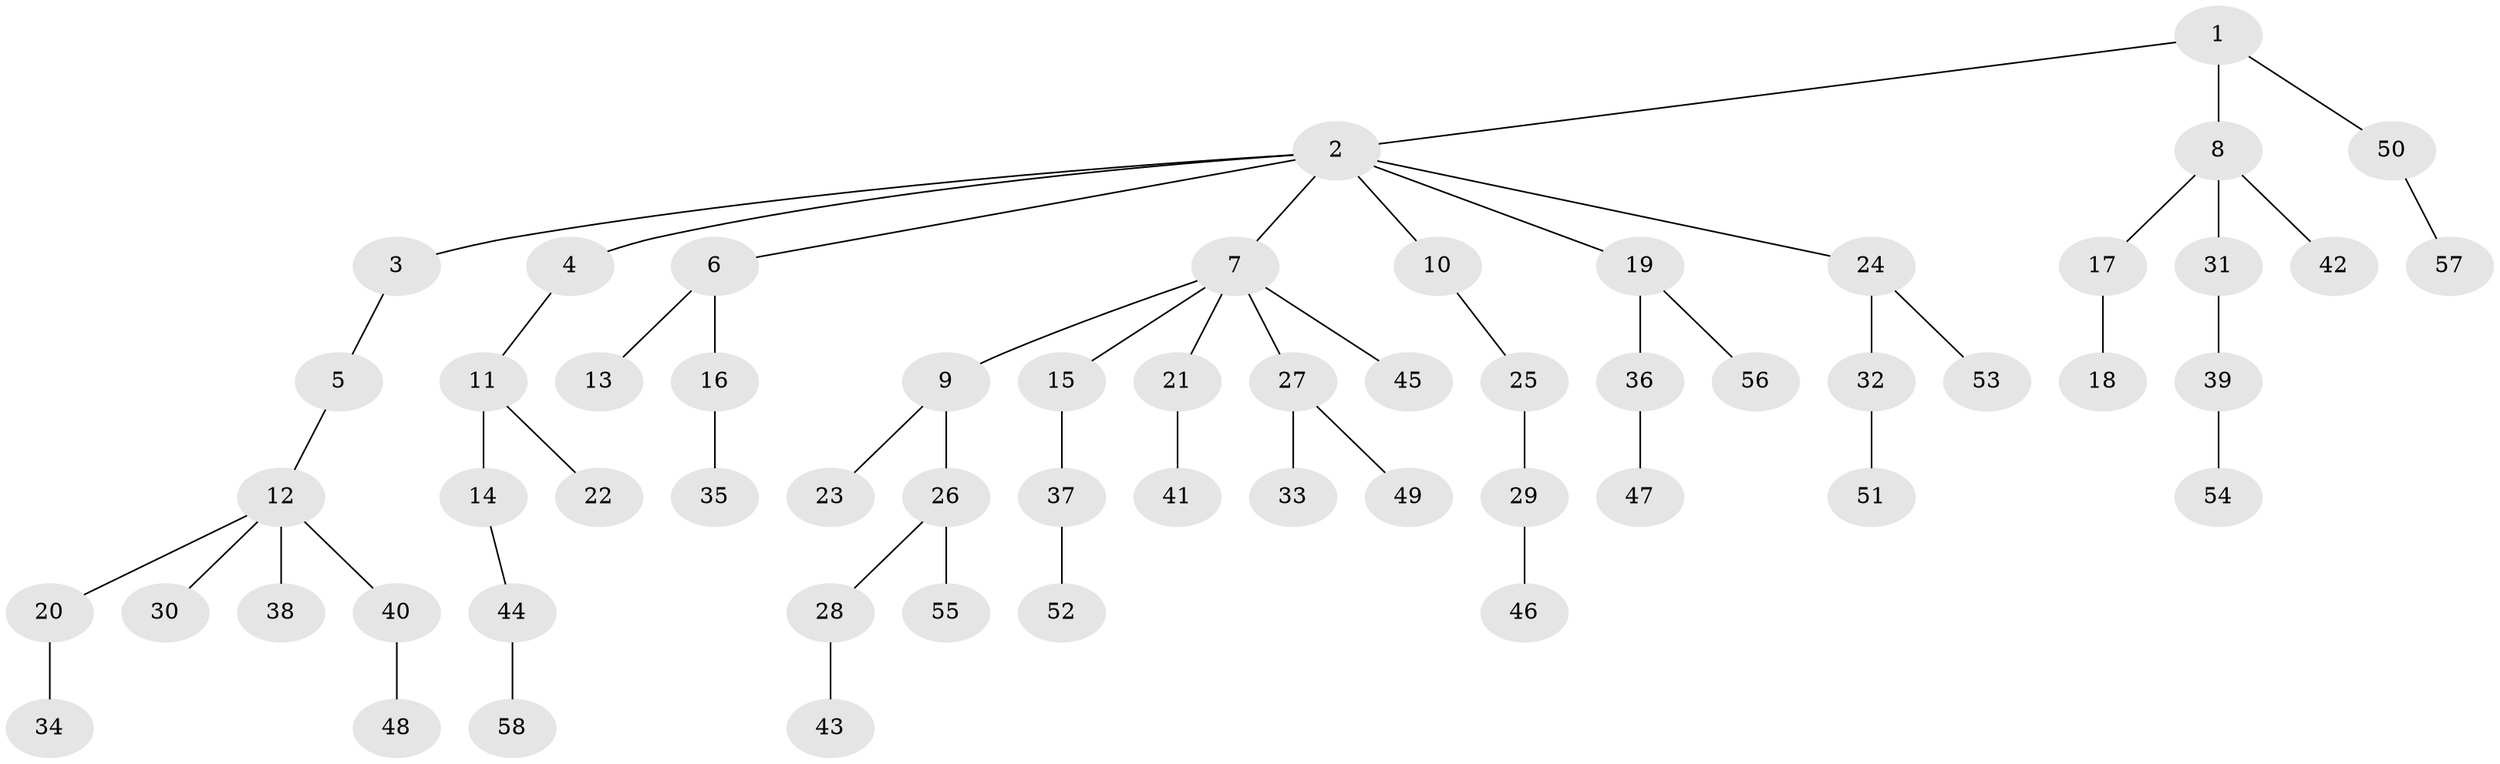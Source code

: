 // original degree distribution, {4: 0.06956521739130435, 10: 0.008695652173913044, 3: 0.13043478260869565, 6: 0.017391304347826087, 2: 0.24347826086956523, 1: 0.5043478260869565, 5: 0.02608695652173913}
// Generated by graph-tools (version 1.1) at 2025/52/03/04/25 22:52:02]
// undirected, 58 vertices, 57 edges
graph export_dot {
  node [color=gray90,style=filled];
  1;
  2;
  3;
  4;
  5;
  6;
  7;
  8;
  9;
  10;
  11;
  12;
  13;
  14;
  15;
  16;
  17;
  18;
  19;
  20;
  21;
  22;
  23;
  24;
  25;
  26;
  27;
  28;
  29;
  30;
  31;
  32;
  33;
  34;
  35;
  36;
  37;
  38;
  39;
  40;
  41;
  42;
  43;
  44;
  45;
  46;
  47;
  48;
  49;
  50;
  51;
  52;
  53;
  54;
  55;
  56;
  57;
  58;
  1 -- 2 [weight=1.0];
  1 -- 8 [weight=1.0];
  1 -- 50 [weight=1.0];
  2 -- 3 [weight=1.0];
  2 -- 4 [weight=1.0];
  2 -- 6 [weight=1.0];
  2 -- 7 [weight=1.0];
  2 -- 10 [weight=1.0];
  2 -- 19 [weight=1.0];
  2 -- 24 [weight=1.0];
  3 -- 5 [weight=1.0];
  4 -- 11 [weight=1.0];
  5 -- 12 [weight=1.0];
  6 -- 13 [weight=1.0];
  6 -- 16 [weight=1.0];
  7 -- 9 [weight=1.0];
  7 -- 15 [weight=1.0];
  7 -- 21 [weight=1.0];
  7 -- 27 [weight=1.0];
  7 -- 45 [weight=1.0];
  8 -- 17 [weight=1.0];
  8 -- 31 [weight=2.0];
  8 -- 42 [weight=1.0];
  9 -- 23 [weight=1.0];
  9 -- 26 [weight=1.0];
  10 -- 25 [weight=1.0];
  11 -- 14 [weight=2.0];
  11 -- 22 [weight=1.0];
  12 -- 20 [weight=1.0];
  12 -- 30 [weight=1.0];
  12 -- 38 [weight=1.0];
  12 -- 40 [weight=1.0];
  14 -- 44 [weight=1.0];
  15 -- 37 [weight=1.0];
  16 -- 35 [weight=2.0];
  17 -- 18 [weight=1.0];
  19 -- 36 [weight=1.0];
  19 -- 56 [weight=1.0];
  20 -- 34 [weight=1.0];
  21 -- 41 [weight=1.0];
  24 -- 32 [weight=1.0];
  24 -- 53 [weight=1.0];
  25 -- 29 [weight=1.0];
  26 -- 28 [weight=1.0];
  26 -- 55 [weight=1.0];
  27 -- 33 [weight=1.0];
  27 -- 49 [weight=1.0];
  28 -- 43 [weight=1.0];
  29 -- 46 [weight=1.0];
  31 -- 39 [weight=1.0];
  32 -- 51 [weight=1.0];
  36 -- 47 [weight=1.0];
  37 -- 52 [weight=1.0];
  39 -- 54 [weight=1.0];
  40 -- 48 [weight=1.0];
  44 -- 58 [weight=1.0];
  50 -- 57 [weight=1.0];
}
